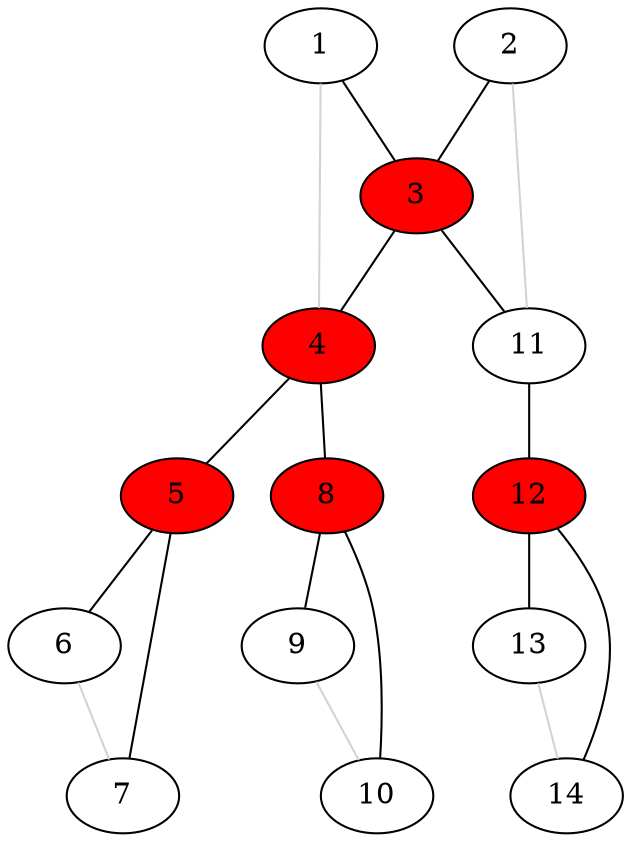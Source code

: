graph G {
    3 [fillcolor="red", style="filled"];
    4 [fillcolor="red", style="filled"];
    5 [fillcolor="red", style="filled"];
    8 [fillcolor="red", style="filled"];
    12 [fillcolor="red", style="filled"];
    1 -- 3
    1 -- 4  [color="lightgray"];
    2 -- 3
    2 -- 11  [color="lightgray"];
    3 -- 4 
    3 -- 11
    4 -- 5 
    4 -- 8 
    5 -- 6 
    5 -- 7 
    6 -- 7 [color="lightgray"];
    8 -- 9 
    8 -- 10 
    9 -- 10 [color="lightgray"];
    11 -- 12 
    12 -- 13 
    12 -- 14 
    13 -- 14 [color="lightgray"];

}